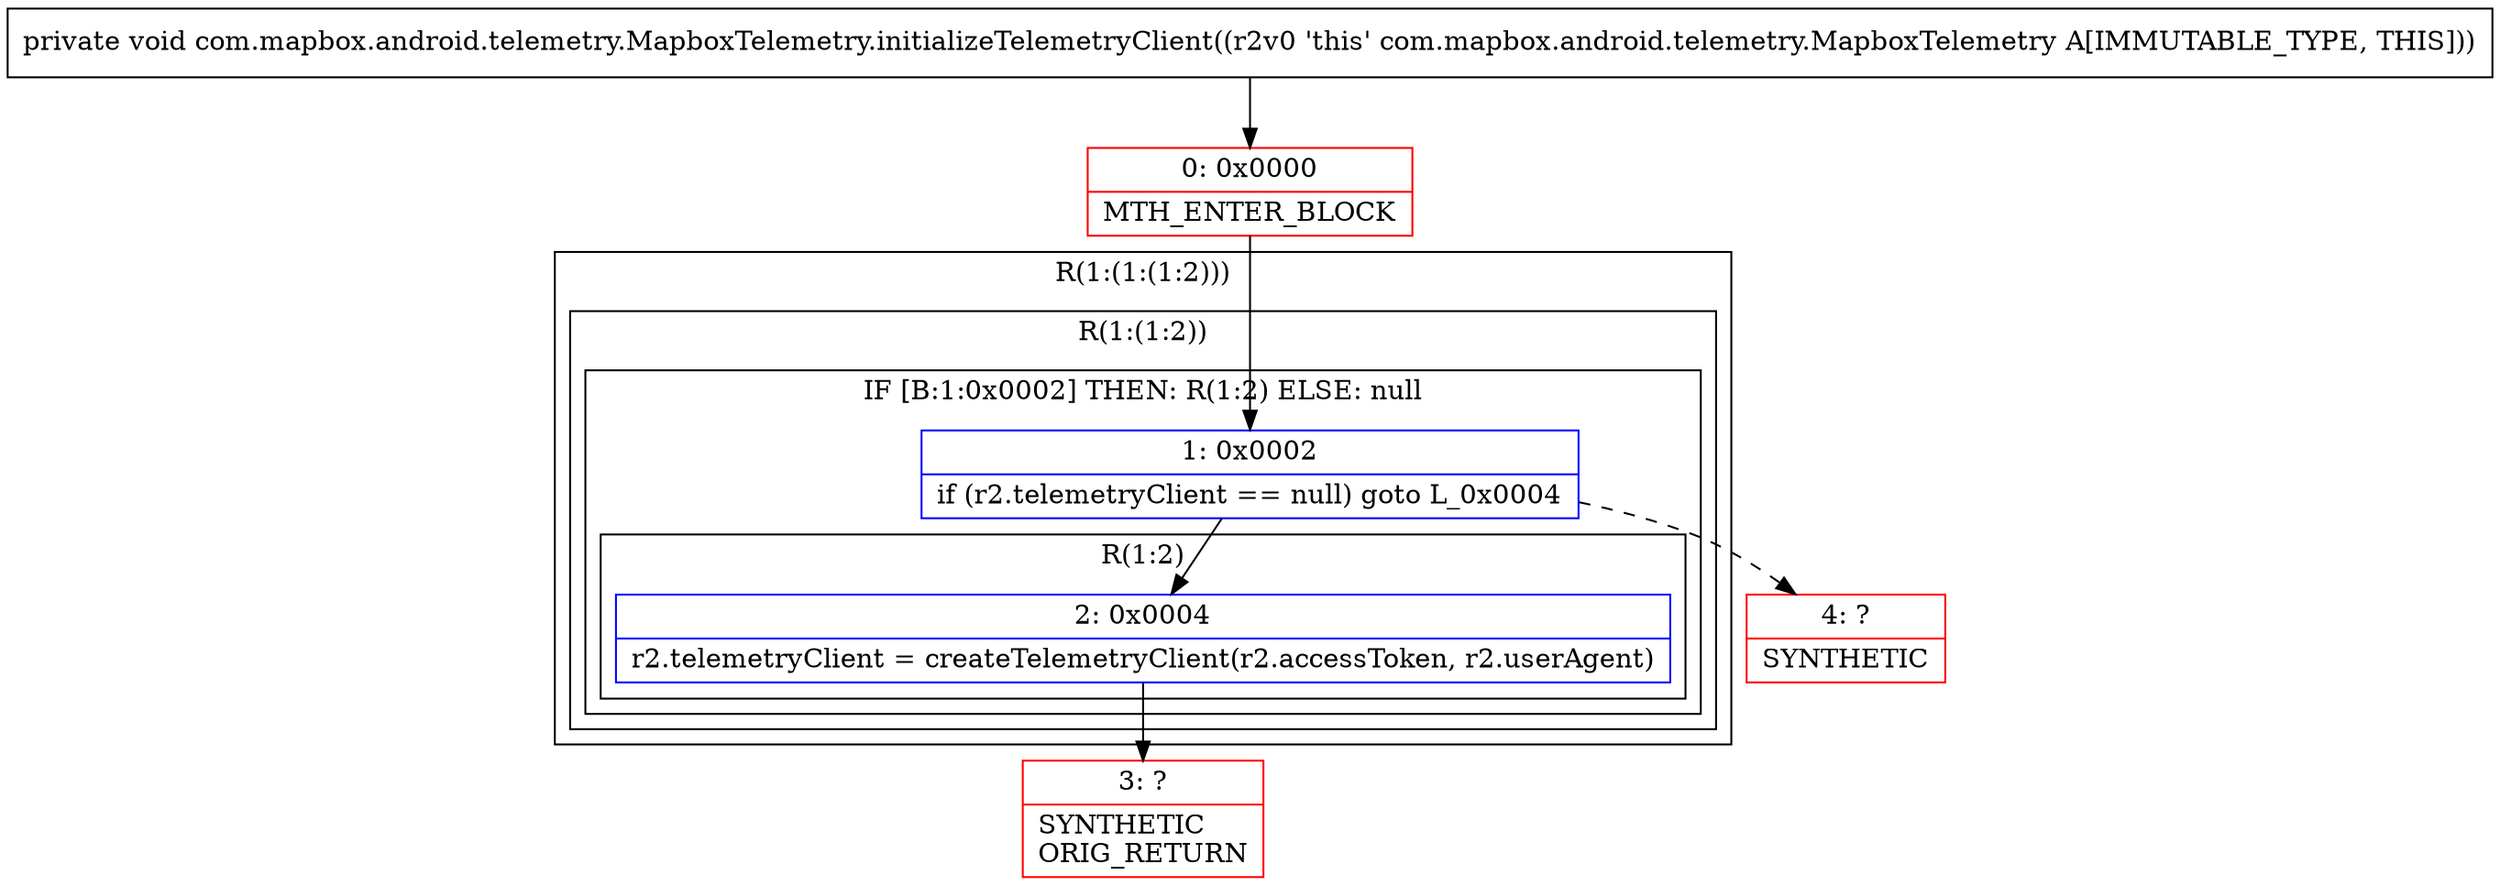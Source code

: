 digraph "CFG forcom.mapbox.android.telemetry.MapboxTelemetry.initializeTelemetryClient()V" {
subgraph cluster_Region_1689844424 {
label = "R(1:(1:(1:2)))";
node [shape=record,color=blue];
subgraph cluster_Region_1963535816 {
label = "R(1:(1:2))";
node [shape=record,color=blue];
subgraph cluster_IfRegion_2072423475 {
label = "IF [B:1:0x0002] THEN: R(1:2) ELSE: null";
node [shape=record,color=blue];
Node_1 [shape=record,label="{1\:\ 0x0002|if (r2.telemetryClient == null) goto L_0x0004\l}"];
subgraph cluster_Region_66756950 {
label = "R(1:2)";
node [shape=record,color=blue];
Node_2 [shape=record,label="{2\:\ 0x0004|r2.telemetryClient = createTelemetryClient(r2.accessToken, r2.userAgent)\l}"];
}
}
}
}
Node_0 [shape=record,color=red,label="{0\:\ 0x0000|MTH_ENTER_BLOCK\l}"];
Node_3 [shape=record,color=red,label="{3\:\ ?|SYNTHETIC\lORIG_RETURN\l}"];
Node_4 [shape=record,color=red,label="{4\:\ ?|SYNTHETIC\l}"];
MethodNode[shape=record,label="{private void com.mapbox.android.telemetry.MapboxTelemetry.initializeTelemetryClient((r2v0 'this' com.mapbox.android.telemetry.MapboxTelemetry A[IMMUTABLE_TYPE, THIS])) }"];
MethodNode -> Node_0;
Node_1 -> Node_2;
Node_1 -> Node_4[style=dashed];
Node_2 -> Node_3;
Node_0 -> Node_1;
}

